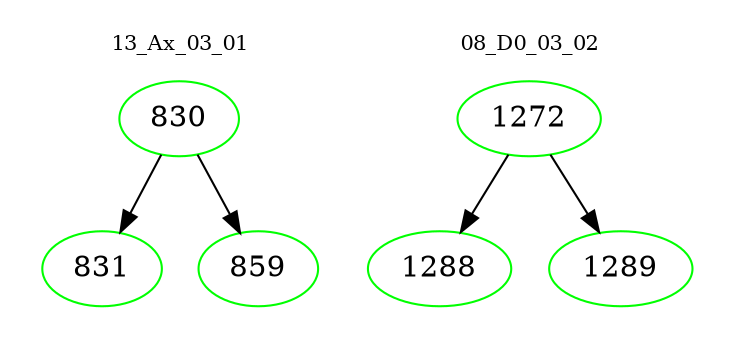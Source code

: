 digraph{
subgraph cluster_0 {
color = white
label = "13_Ax_03_01";
fontsize=10;
T0_830 [label="830", color="green"]
T0_830 -> T0_831 [color="black"]
T0_831 [label="831", color="green"]
T0_830 -> T0_859 [color="black"]
T0_859 [label="859", color="green"]
}
subgraph cluster_1 {
color = white
label = "08_D0_03_02";
fontsize=10;
T1_1272 [label="1272", color="green"]
T1_1272 -> T1_1288 [color="black"]
T1_1288 [label="1288", color="green"]
T1_1272 -> T1_1289 [color="black"]
T1_1289 [label="1289", color="green"]
}
}
